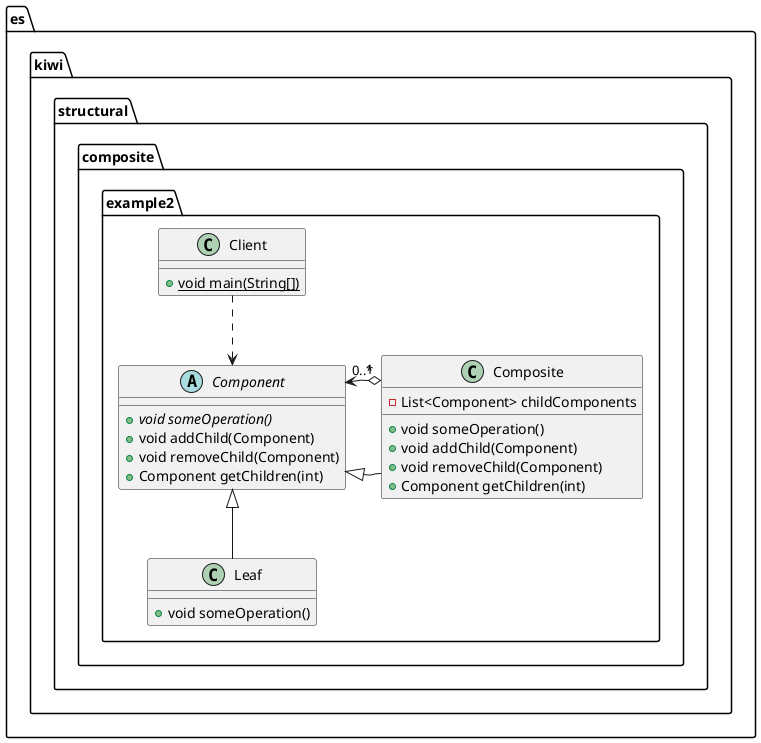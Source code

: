@startuml
class es.kiwi.structural.composite.example2.Leaf {
+ void someOperation()
}
abstract class es.kiwi.structural.composite.example2.Component {
+ {abstract}void someOperation()
+ void addChild(Component)
+ void removeChild(Component)
+ Component getChildren(int)
}
class es.kiwi.structural.composite.example2.Composite {
- List<Component> childComponents
+ void someOperation()
+ void addChild(Component)
+ void removeChild(Component)
+ Component getChildren(int)
}
class es.kiwi.structural.composite.example2.Client {
+ {static} void main(String[])
}


es.kiwi.structural.composite.example2.Component <|-- es.kiwi.structural.composite.example2.Leaf
es.kiwi.structural.composite.example2.Component <|-- es.kiwi.structural.composite.example2.Composite
es.kiwi.structural.composite.example2.Composite "1" o-left-> "0..*" es.kiwi.structural.composite.example2.Component
es.kiwi.structural.composite.example2.Client ..> es.kiwi.structural.composite.example2.Component
@enduml